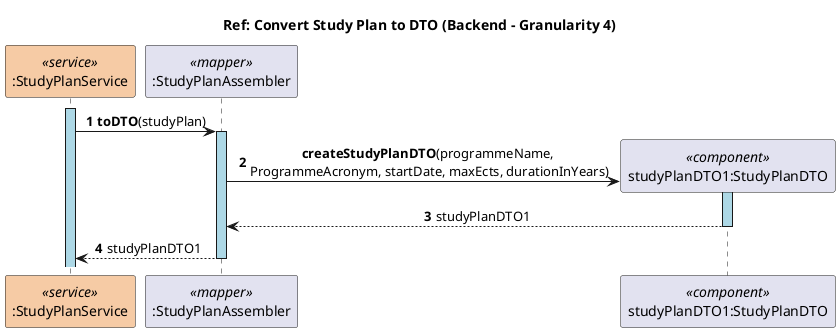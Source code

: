 @startuml
title Ref: Convert Study Plan to DTO (Backend - Granularity 4)
skinparam sequenceLifeLineBackgroundColor lightblue
skinparam sequenceMessageAlign center
autonumber

participant ":StudyPlanService" as StudyPlanService <<service>> #F6CBA5
participant ":StudyPlanAssembler" as StudyPlanAssembler <<mapper>>
participant "studyPlanDTO1:StudyPlanDTO" as StudyPlanDTO <<component>>

activate StudyPlanService
StudyPlanService -> StudyPlanAssembler ++: **toDTO**(studyPlan)
StudyPlanAssembler -> StudyPlanDTO **: **createStudyPlanDTO**(programmeName, \nProgrammeAcronym, startDate, maxEcts, durationInYears)
activate StudyPlanDTO
StudyPlanDTO --> StudyPlanAssembler: studyPlanDTO1
deactivate StudyPlanDTO
StudyPlanAssembler --> StudyPlanService --: studyPlanDTO1
@enduml